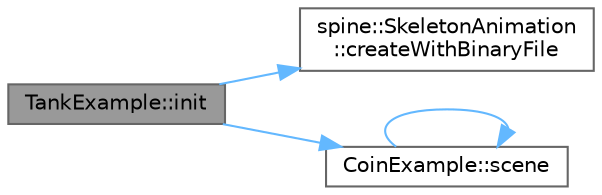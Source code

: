 digraph "TankExample::init"
{
 // LATEX_PDF_SIZE
  bgcolor="transparent";
  edge [fontname=Helvetica,fontsize=10,labelfontname=Helvetica,labelfontsize=10];
  node [fontname=Helvetica,fontsize=10,shape=box,height=0.2,width=0.4];
  rankdir="LR";
  Node1 [id="Node000001",label="TankExample::init",height=0.2,width=0.4,color="gray40", fillcolor="grey60", style="filled", fontcolor="black",tooltip=" "];
  Node1 -> Node2 [id="edge1_Node000001_Node000002",color="steelblue1",style="solid",tooltip=" "];
  Node2 [id="Node000002",label="spine::SkeletonAnimation\l::createWithBinaryFile",height=0.2,width=0.4,color="grey40", fillcolor="white", style="filled",URL="$classspine_1_1_skeleton_animation.html#a4cbfae9674f0f31de5056d1891139512",tooltip=" "];
  Node1 -> Node3 [id="edge2_Node000001_Node000003",color="steelblue1",style="solid",tooltip=" "];
  Node3 [id="Node000003",label="CoinExample::scene",height=0.2,width=0.4,color="grey40", fillcolor="white", style="filled",URL="$class_coin_example.html#afb8b3417c53b166058f46d1924856adb",tooltip=" "];
  Node3 -> Node3 [id="edge3_Node000003_Node000003",color="steelblue1",style="solid",tooltip=" "];
}

